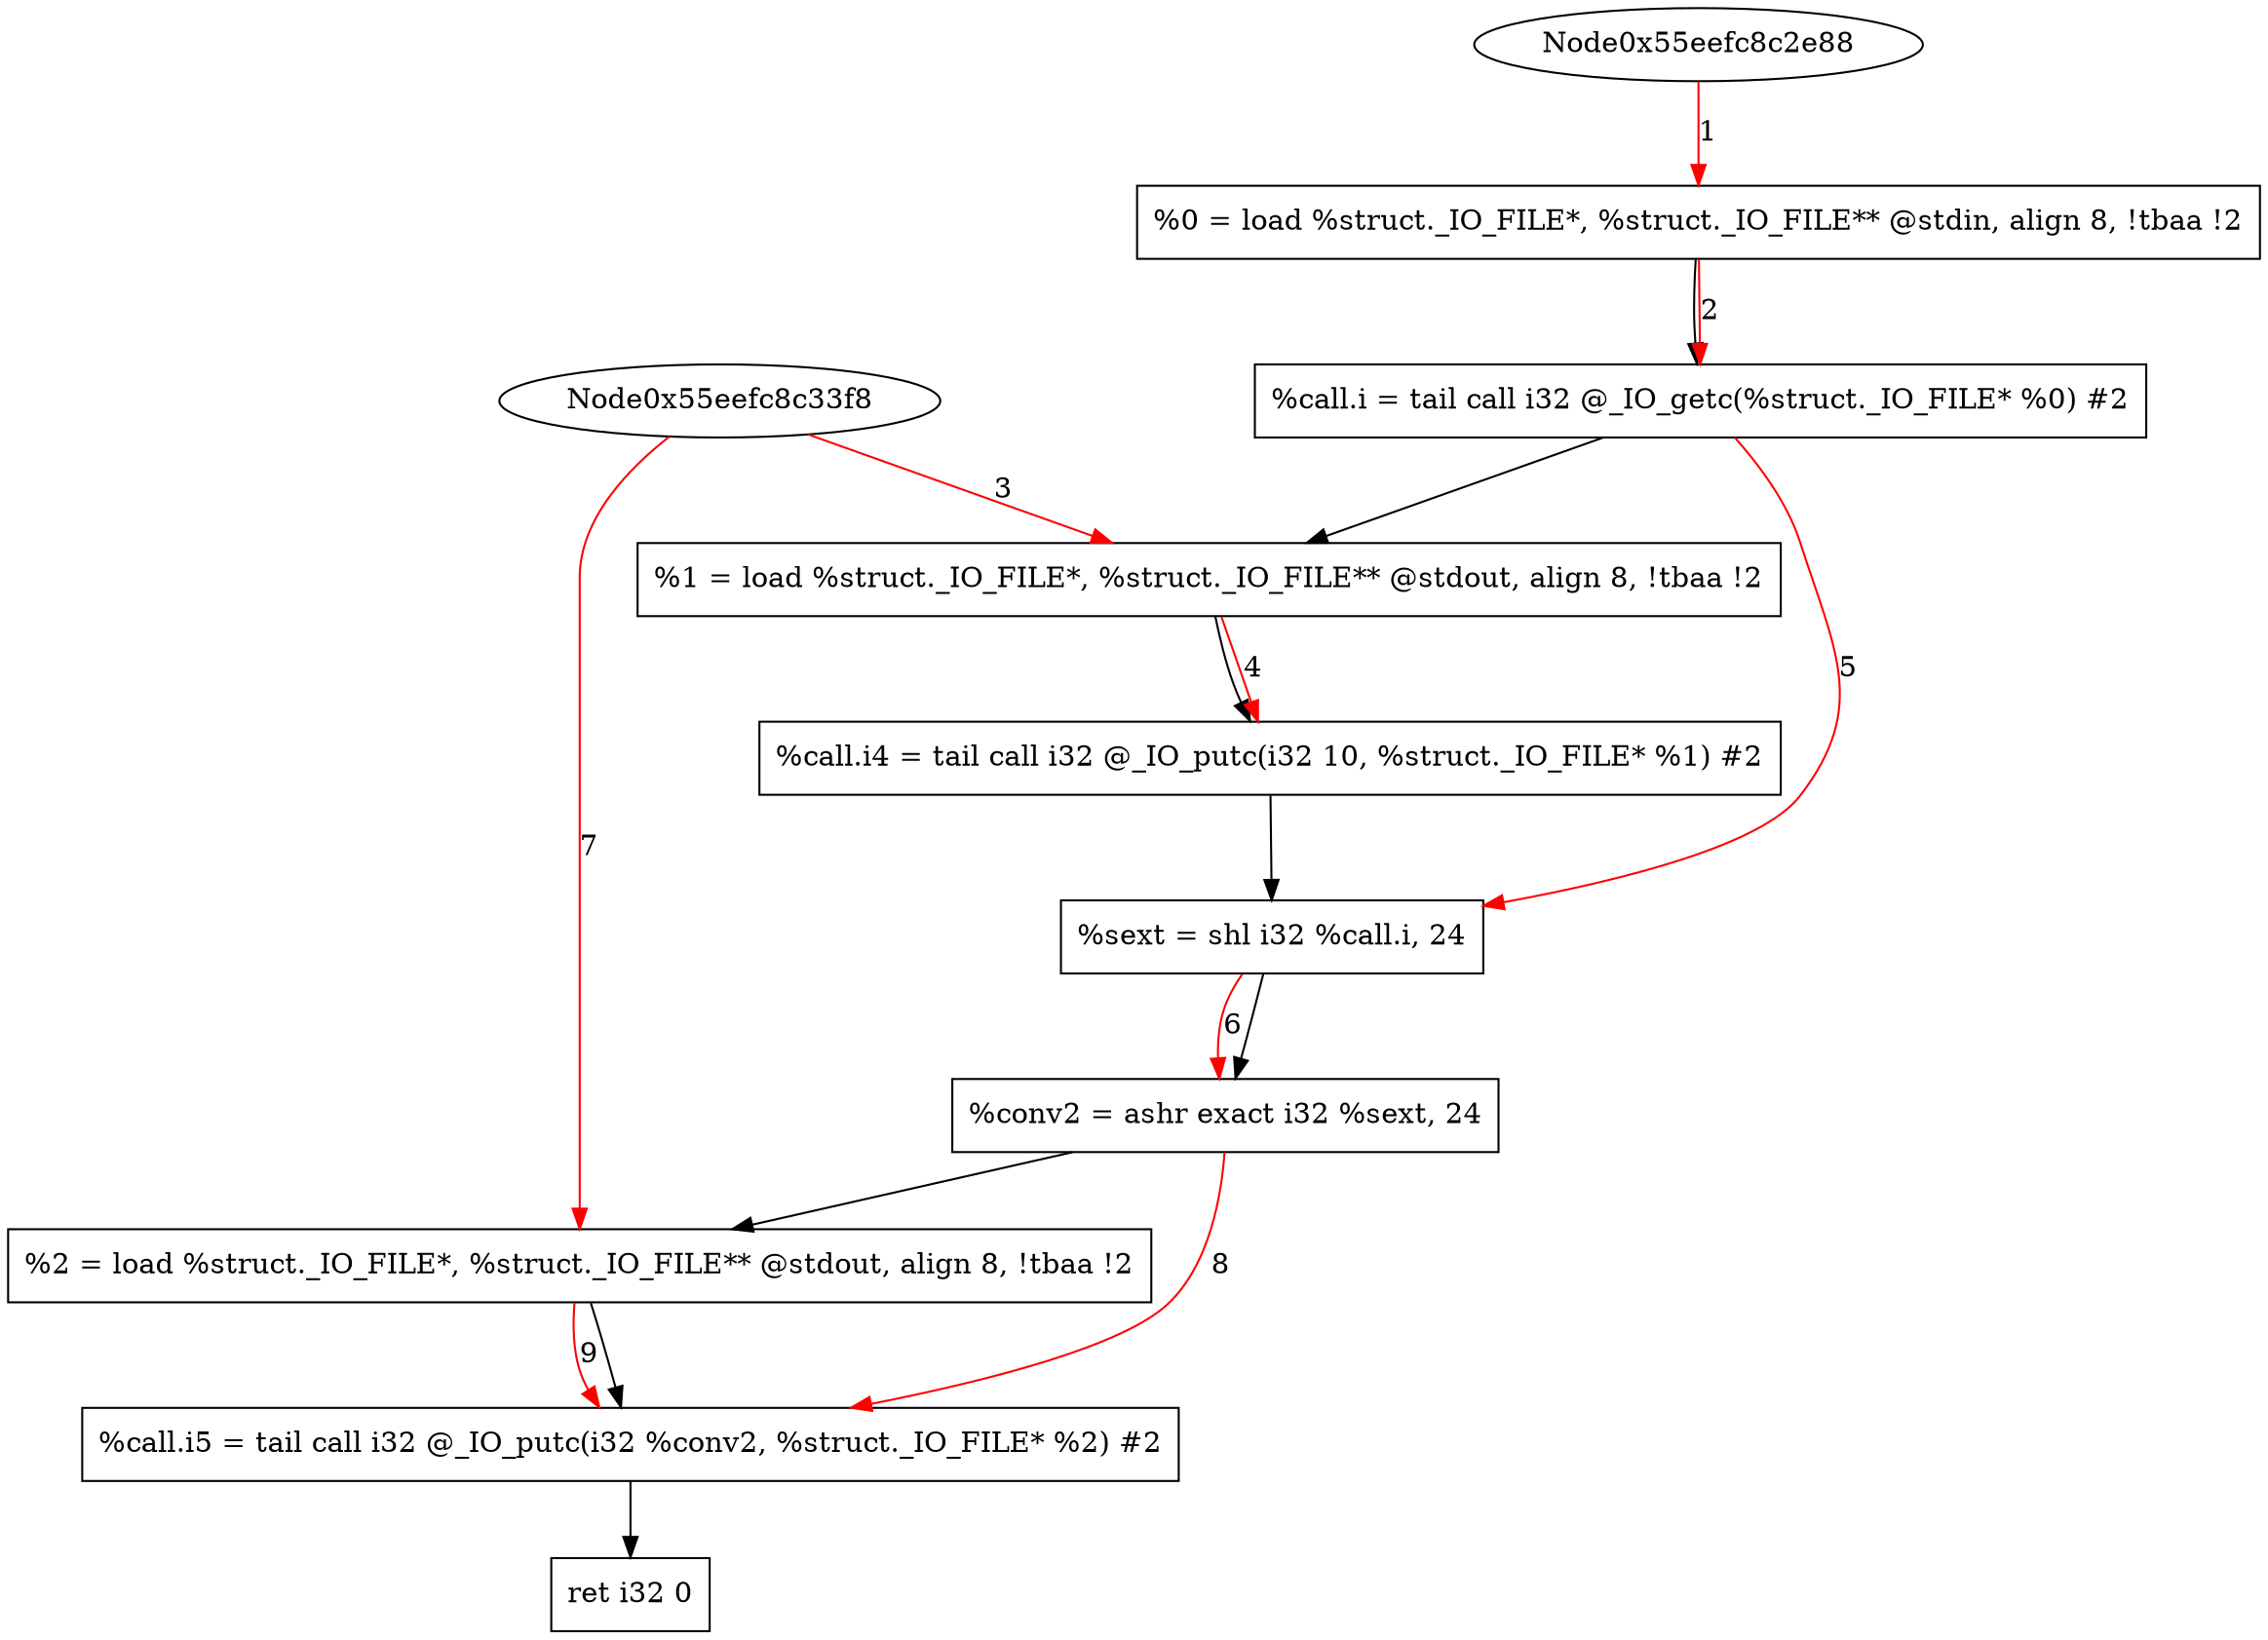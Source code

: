 digraph "CDFG for'func' function" {
	Node0x55eefc8c36a8[shape=record, label="  %0 = load %struct._IO_FILE*, %struct._IO_FILE** @stdin, align 8, !tbaa !2"]
	Node0x55eefc8c46f0[shape=record, label="  %call.i = tail call i32 @_IO_getc(%struct._IO_FILE* %0) #2"]
	Node0x55eefc8c47a8[shape=record, label="  %1 = load %struct._IO_FILE*, %struct._IO_FILE** @stdout, align 8, !tbaa !2"]
	Node0x55eefc8c55a8[shape=record, label="  %call.i4 = tail call i32 @_IO_putc(i32 10, %struct._IO_FILE* %1) #2"]
	Node0x55eefc8c56b0[shape=record, label="  %sext = shl i32 %call.i, 24"]
	Node0x55eefc8c5720[shape=record, label="  %conv2 = ashr exact i32 %sext, 24"]
	Node0x55eefc8c5798[shape=record, label="  %2 = load %struct._IO_FILE*, %struct._IO_FILE** @stdout, align 8, !tbaa !2"]
	Node0x55eefc8c5898[shape=record, label="  %call.i5 = tail call i32 @_IO_putc(i32 %conv2, %struct._IO_FILE* %2) #2"]
	Node0x55eefc8c5988[shape=record, label="  ret i32 0"]
	Node0x55eefc8c36a8 -> Node0x55eefc8c46f0
	Node0x55eefc8c46f0 -> Node0x55eefc8c47a8
	Node0x55eefc8c47a8 -> Node0x55eefc8c55a8
	Node0x55eefc8c55a8 -> Node0x55eefc8c56b0
	Node0x55eefc8c56b0 -> Node0x55eefc8c5720
	Node0x55eefc8c5720 -> Node0x55eefc8c5798
	Node0x55eefc8c5798 -> Node0x55eefc8c5898
	Node0x55eefc8c5898 -> Node0x55eefc8c5988
edge [color=red]
	Node0x55eefc8c2e88 -> Node0x55eefc8c36a8[label="1"]
	Node0x55eefc8c36a8 -> Node0x55eefc8c46f0[label="2"]
	Node0x55eefc8c33f8 -> Node0x55eefc8c47a8[label="3"]
	Node0x55eefc8c47a8 -> Node0x55eefc8c55a8[label="4"]
	Node0x55eefc8c46f0 -> Node0x55eefc8c56b0[label="5"]
	Node0x55eefc8c56b0 -> Node0x55eefc8c5720[label="6"]
	Node0x55eefc8c33f8 -> Node0x55eefc8c5798[label="7"]
	Node0x55eefc8c5720 -> Node0x55eefc8c5898[label="8"]
	Node0x55eefc8c5798 -> Node0x55eefc8c5898[label="9"]
}
